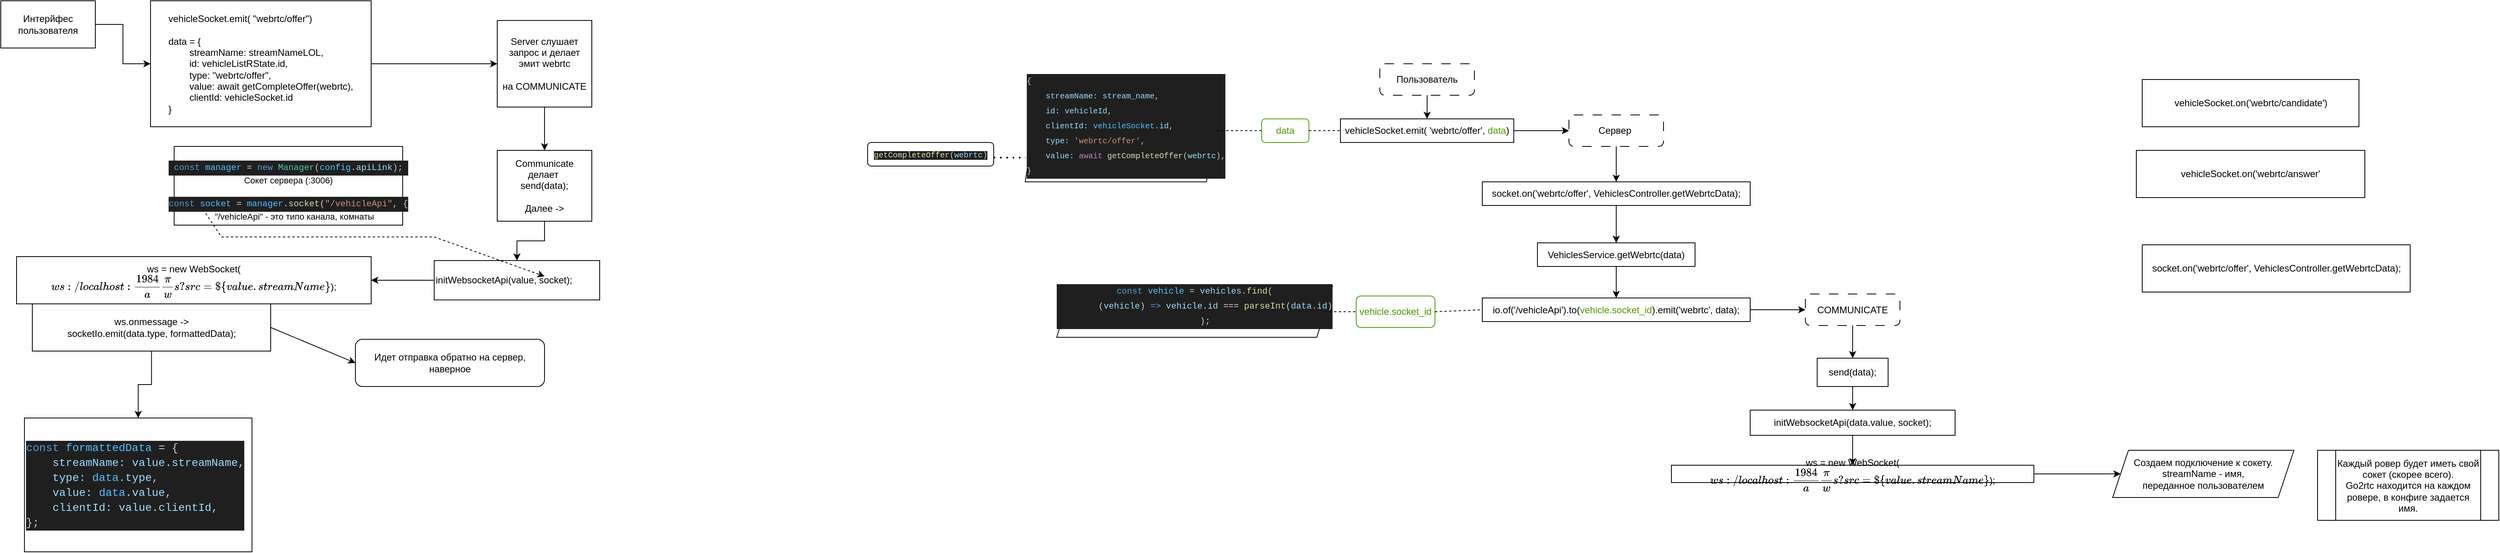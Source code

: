 <mxfile version="24.2.2" type="github">
  <diagram name="Страница — 1" id="N2BBvwz7dYq2u03mfkgw">
    <mxGraphModel dx="1509" dy="824" grid="1" gridSize="10" guides="1" tooltips="1" connect="1" arrows="1" fold="1" page="1" pageScale="1" pageWidth="827" pageHeight="1169" math="0" shadow="0">
      <root>
        <mxCell id="0" />
        <mxCell id="1" parent="0" />
        <mxCell id="JpSsH_3zQxGx-G5elUN2-3" value="" style="edgeStyle=orthogonalEdgeStyle;rounded=0;orthogonalLoop=1;jettySize=auto;html=1;" parent="1" source="JpSsH_3zQxGx-G5elUN2-1" target="JpSsH_3zQxGx-G5elUN2-2" edge="1">
          <mxGeometry relative="1" as="geometry" />
        </mxCell>
        <mxCell id="JpSsH_3zQxGx-G5elUN2-1" value="Интерйфес пользователя" style="rounded=0;whiteSpace=wrap;html=1;" parent="1" vertex="1">
          <mxGeometry x="30" y="40" width="120" height="60" as="geometry" />
        </mxCell>
        <mxCell id="JpSsH_3zQxGx-G5elUN2-5" value="" style="edgeStyle=orthogonalEdgeStyle;rounded=0;orthogonalLoop=1;jettySize=auto;html=1;" parent="1" source="JpSsH_3zQxGx-G5elUN2-2" target="JpSsH_3zQxGx-G5elUN2-4" edge="1">
          <mxGeometry relative="1" as="geometry" />
        </mxCell>
        <mxCell id="JpSsH_3zQxGx-G5elUN2-2" value="&lt;div style=&quot;text-align: left;&quot;&gt;vehicleSocket.emit( &quot;webrtc/offer&quot;)&lt;br&gt;&lt;/div&gt;&lt;div style=&quot;text-align: left;&quot;&gt;&lt;span style=&quot;white-space: normal;&quot;&gt;&lt;br&gt;data = {&lt;/span&gt;&lt;/div&gt;&lt;div style=&quot;text-align: left;&quot;&gt;&lt;span style=&quot;white-space: normal;&quot;&gt;&lt;span style=&quot;white-space: pre;&quot;&gt;&#x9;&lt;/span&gt;streamName: streamNameLOL,&lt;/span&gt;&lt;/div&gt;&lt;div style=&quot;text-align: left;&quot;&gt;&lt;span style=&quot;background-color: initial;&quot;&gt;&lt;span style=&quot;white-space: pre;&quot;&gt;&#x9;&lt;/span&gt;id: vehicleListRState.id,&lt;/span&gt;&lt;/div&gt;&lt;div style=&quot;text-align: left;&quot;&gt;&lt;span style=&quot;white-space: normal;&quot;&gt;&lt;span style=&quot;white-space:pre&quot;&gt;&#x9;&lt;/span&gt;type: &quot;webrtc/offer&quot;,&lt;/span&gt;&lt;/div&gt;&lt;div style=&quot;text-align: left;&quot;&gt;&lt;span style=&quot;white-space: normal;&quot;&gt;&lt;span style=&quot;white-space:pre&quot;&gt;&#x9;&lt;/span&gt;value: await getCompleteOffer(webrtc),&lt;/span&gt;&lt;/div&gt;&lt;div style=&quot;text-align: left;&quot;&gt;&lt;span style=&quot;white-space: normal;&quot;&gt;&lt;span style=&quot;white-space:pre&quot;&gt;&#x9;&lt;/span&gt;clientId: vehicleSocket.id&lt;/span&gt;&lt;/div&gt;&lt;div style=&quot;text-align: left;&quot;&gt;&lt;span style=&quot;white-space: normal;&quot;&gt;}&lt;br&gt;&lt;/span&gt;&lt;/div&gt;" style="whiteSpace=wrap;html=1;rounded=0;" parent="1" vertex="1">
          <mxGeometry x="220" y="40" width="280" height="160" as="geometry" />
        </mxCell>
        <mxCell id="JpSsH_3zQxGx-G5elUN2-7" value="" style="edgeStyle=orthogonalEdgeStyle;rounded=0;orthogonalLoop=1;jettySize=auto;html=1;" parent="1" source="JpSsH_3zQxGx-G5elUN2-4" target="JpSsH_3zQxGx-G5elUN2-6" edge="1">
          <mxGeometry relative="1" as="geometry" />
        </mxCell>
        <mxCell id="JpSsH_3zQxGx-G5elUN2-4" value="Server слушает запрос и делает эмит webrtc&lt;br&gt;&lt;br&gt;&lt;div&gt;на COMMUNICATE&lt;/div&gt;" style="whiteSpace=wrap;html=1;rounded=0;" parent="1" vertex="1">
          <mxGeometry x="660" y="65" width="120" height="110" as="geometry" />
        </mxCell>
        <mxCell id="JpSsH_3zQxGx-G5elUN2-10" value="" style="edgeStyle=orthogonalEdgeStyle;rounded=0;orthogonalLoop=1;jettySize=auto;html=1;" parent="1" source="JpSsH_3zQxGx-G5elUN2-6" target="JpSsH_3zQxGx-G5elUN2-9" edge="1">
          <mxGeometry relative="1" as="geometry" />
        </mxCell>
        <mxCell id="JpSsH_3zQxGx-G5elUN2-6" value="Communicate делает&amp;nbsp;&lt;div&gt;send(data);&lt;/div&gt;&lt;div&gt;&lt;br&gt;&lt;/div&gt;&lt;div&gt;Далее -&amp;gt;&lt;/div&gt;" style="whiteSpace=wrap;html=1;rounded=0;" parent="1" vertex="1">
          <mxGeometry x="660" y="230" width="120" height="90" as="geometry" />
        </mxCell>
        <mxCell id="JpSsH_3zQxGx-G5elUN2-12" value="" style="edgeStyle=orthogonalEdgeStyle;rounded=0;orthogonalLoop=1;jettySize=auto;html=1;" parent="1" source="JpSsH_3zQxGx-G5elUN2-9" target="JpSsH_3zQxGx-G5elUN2-11" edge="1">
          <mxGeometry relative="1" as="geometry" />
        </mxCell>
        <UserObject label="initWebsocketApi(value, socket);" id="JpSsH_3zQxGx-G5elUN2-9">
          <mxCell style="whiteSpace=wrap;html=1;rounded=0;align=left;" parent="1" vertex="1">
            <mxGeometry x="580" y="370" width="210" height="50" as="geometry" />
          </mxCell>
        </UserObject>
        <mxCell id="JpSsH_3zQxGx-G5elUN2-11" value="ws = new WebSocket(`ws://localhost:1984/api/ws?src=${value.streamName}`);" style="whiteSpace=wrap;html=1;align=center;rounded=0;" parent="1" vertex="1">
          <mxGeometry x="50" y="365" width="450" height="60" as="geometry" />
        </mxCell>
        <mxCell id="JpSsH_3zQxGx-G5elUN2-26" value="" style="edgeStyle=orthogonalEdgeStyle;rounded=0;orthogonalLoop=1;jettySize=auto;html=1;" parent="1" source="JpSsH_3zQxGx-G5elUN2-17" target="JpSsH_3zQxGx-G5elUN2-25" edge="1">
          <mxGeometry relative="1" as="geometry" />
        </mxCell>
        <UserObject label="ws.onmessage -&amp;gt;&lt;div&gt;socketIo.emit(data.type, formattedData);&lt;/div&gt;" id="JpSsH_3zQxGx-G5elUN2-17">
          <mxCell style="rounded=0;whiteSpace=wrap;html=1;" parent="1" vertex="1">
            <mxGeometry x="70" y="425" width="302.5" height="60" as="geometry" />
          </mxCell>
        </UserObject>
        <mxCell id="JpSsH_3zQxGx-G5elUN2-21" value="Идет отправка обратно на сервер, наверное" style="rounded=1;whiteSpace=wrap;html=1;" parent="1" vertex="1">
          <mxGeometry x="480" y="470" width="240" height="60" as="geometry" />
        </mxCell>
        <mxCell id="JpSsH_3zQxGx-G5elUN2-22" value="" style="endArrow=classic;html=1;rounded=0;exitX=1;exitY=0.5;exitDx=0;exitDy=0;entryX=0;entryY=0.5;entryDx=0;entryDy=0;" parent="1" source="JpSsH_3zQxGx-G5elUN2-17" target="JpSsH_3zQxGx-G5elUN2-21" edge="1">
          <mxGeometry width="50" height="50" relative="1" as="geometry">
            <mxPoint x="390" y="290" as="sourcePoint" />
            <mxPoint x="440" y="240" as="targetPoint" />
          </mxGeometry>
        </mxCell>
        <mxCell id="JpSsH_3zQxGx-G5elUN2-25" value="&lt;br&gt;&lt;div style=&quot;color: #cccccc;background-color: #1f1f1f;font-family: Consolas, &#39;Courier New&#39;, monospace;font-weight: normal;font-size: 14px;line-height: 19px;white-space: pre;&quot;&gt;&lt;div&gt;&lt;span style=&quot;color: #569cd6;&quot;&gt;const&lt;/span&gt;&lt;span style=&quot;color: #cccccc;&quot;&gt; &lt;/span&gt;&lt;span style=&quot;color: #4fc1ff;&quot;&gt;formattedData&lt;/span&gt;&lt;span style=&quot;color: #cccccc;&quot;&gt; &lt;/span&gt;&lt;span style=&quot;color: #d4d4d4;&quot;&gt;=&lt;/span&gt;&lt;span style=&quot;color: #cccccc;&quot;&gt; {&lt;/span&gt;&lt;/div&gt;&lt;div&gt;&lt;span style=&quot;color: #cccccc;&quot;&gt;&amp;nbsp; &amp;nbsp; &lt;/span&gt;&lt;span style=&quot;color: #9cdcfe;&quot;&gt;streamName&lt;/span&gt;&lt;span style=&quot;color: #9cdcfe;&quot;&gt;:&lt;/span&gt;&lt;span style=&quot;color: #cccccc;&quot;&gt; &lt;/span&gt;&lt;span style=&quot;color: #9cdcfe;&quot;&gt;value&lt;/span&gt;&lt;span style=&quot;color: #cccccc;&quot;&gt;.&lt;/span&gt;&lt;span style=&quot;color: #9cdcfe;&quot;&gt;streamName&lt;/span&gt;&lt;span style=&quot;color: #cccccc;&quot;&gt;,&lt;/span&gt;&lt;/div&gt;&lt;div&gt;&lt;span style=&quot;color: #cccccc;&quot;&gt;&amp;nbsp; &amp;nbsp; &lt;/span&gt;&lt;span style=&quot;color: #9cdcfe;&quot;&gt;type&lt;/span&gt;&lt;span style=&quot;color: #9cdcfe;&quot;&gt;:&lt;/span&gt;&lt;span style=&quot;color: #cccccc;&quot;&gt; &lt;/span&gt;&lt;span style=&quot;color: #4fc1ff;&quot;&gt;data&lt;/span&gt;&lt;span style=&quot;color: #cccccc;&quot;&gt;.&lt;/span&gt;&lt;span style=&quot;color: #9cdcfe;&quot;&gt;type&lt;/span&gt;&lt;span style=&quot;color: #cccccc;&quot;&gt;,&lt;/span&gt;&lt;/div&gt;&lt;div&gt;&lt;span style=&quot;color: #cccccc;&quot;&gt;&amp;nbsp; &amp;nbsp; &lt;/span&gt;&lt;span style=&quot;color: #9cdcfe;&quot;&gt;value&lt;/span&gt;&lt;span style=&quot;color: #9cdcfe;&quot;&gt;:&lt;/span&gt;&lt;span style=&quot;color: #cccccc;&quot;&gt; &lt;/span&gt;&lt;span style=&quot;color: #4fc1ff;&quot;&gt;data&lt;/span&gt;&lt;span style=&quot;color: #cccccc;&quot;&gt;.&lt;/span&gt;&lt;span style=&quot;color: #9cdcfe;&quot;&gt;value&lt;/span&gt;&lt;span style=&quot;color: #cccccc;&quot;&gt;,&lt;/span&gt;&lt;/div&gt;&lt;div&gt;&lt;span style=&quot;color: #cccccc;&quot;&gt;&amp;nbsp; &amp;nbsp; &lt;/span&gt;&lt;span style=&quot;color: #9cdcfe;&quot;&gt;clientId&lt;/span&gt;&lt;span style=&quot;color: #9cdcfe;&quot;&gt;:&lt;/span&gt;&lt;span style=&quot;color: #cccccc;&quot;&gt; &lt;/span&gt;&lt;span style=&quot;color: #9cdcfe;&quot;&gt;value&lt;/span&gt;&lt;span style=&quot;color: #cccccc;&quot;&gt;.&lt;/span&gt;&lt;span style=&quot;color: #9cdcfe;&quot;&gt;clientId&lt;/span&gt;&lt;span style=&quot;color: #cccccc;&quot;&gt;,&lt;/span&gt;&lt;/div&gt;&lt;div&gt;&lt;span style=&quot;color: #cccccc;&quot;&gt;};&lt;/span&gt;&lt;/div&gt;&lt;/div&gt;&lt;div&gt;&lt;br/&gt;&lt;/div&gt;" style="whiteSpace=wrap;html=1;rounded=0;align=left;" parent="1" vertex="1">
          <mxGeometry x="60.01" y="570" width="288.75" height="170" as="geometry" />
        </mxCell>
        <mxCell id="JpSsH_3zQxGx-G5elUN2-27" value="&lt;br style=&quot;font-size: 11px;&quot;&gt;&lt;div style=&quot;color: rgb(204, 204, 204); background-color: rgb(31, 31, 31); font-family: Consolas, &amp;quot;Courier New&amp;quot;, monospace; font-weight: normal; font-size: 11px; line-height: 19px; white-space: pre;&quot;&gt;&lt;div style=&quot;font-size: 11px;&quot;&gt;&lt;span style=&quot;color: rgb(86, 156, 214); font-size: 11px;&quot;&gt;const&lt;/span&gt;&lt;span style=&quot;color: rgb(204, 204, 204); font-size: 11px;&quot;&gt; &lt;/span&gt;&lt;span style=&quot;color: rgb(79, 193, 255); font-size: 11px;&quot;&gt;manager&lt;/span&gt;&lt;span style=&quot;color: rgb(204, 204, 204); font-size: 11px;&quot;&gt; &lt;/span&gt;&lt;span style=&quot;color: rgb(212, 212, 212); font-size: 11px;&quot;&gt;=&lt;/span&gt;&lt;span style=&quot;color: rgb(204, 204, 204); font-size: 11px;&quot;&gt; &lt;/span&gt;&lt;span style=&quot;color: rgb(86, 156, 214); font-size: 11px;&quot;&gt;new&lt;/span&gt;&lt;span style=&quot;color: rgb(204, 204, 204); font-size: 11px;&quot;&gt; &lt;/span&gt;&lt;span style=&quot;color: rgb(78, 201, 176); font-size: 11px;&quot;&gt;Manager&lt;/span&gt;&lt;span style=&quot;color: rgb(204, 204, 204); font-size: 11px;&quot;&gt;(&lt;/span&gt;&lt;span style=&quot;color: rgb(79, 193, 255); font-size: 11px;&quot;&gt;config&lt;/span&gt;&lt;span style=&quot;color: rgb(204, 204, 204); font-size: 11px;&quot;&gt;.&lt;/span&gt;&lt;span style=&quot;color: rgb(156, 220, 254); font-size: 11px;&quot;&gt;apiLink&lt;/span&gt;&lt;span style=&quot;color: rgb(204, 204, 204); font-size: 11px;&quot;&gt;);&lt;/span&gt;&lt;/div&gt;&lt;/div&gt;Сокет сервера (:3006)&lt;div style=&quot;font-size: 11px;&quot;&gt;&lt;br style=&quot;font-size: 11px;&quot;&gt;&lt;/div&gt;&lt;div style=&quot;font-size: 11px;&quot;&gt;&lt;div style=&quot;color: rgb(204, 204, 204); background-color: rgb(31, 31, 31); font-family: Consolas, &amp;quot;Courier New&amp;quot;, monospace; font-size: 11px; line-height: 19px; white-space: pre;&quot;&gt;&lt;span style=&quot;color: rgb(86, 156, 214); font-size: 11px;&quot;&gt;const&lt;/span&gt; &lt;span style=&quot;color: rgb(79, 193, 255); font-size: 11px;&quot;&gt;socket&lt;/span&gt; &lt;span style=&quot;color: rgb(212, 212, 212); font-size: 11px;&quot;&gt;=&lt;/span&gt; &lt;span style=&quot;color: rgb(79, 193, 255); font-size: 11px;&quot;&gt;manager&lt;/span&gt;.&lt;span style=&quot;color: rgb(220, 220, 170); font-size: 11px;&quot;&gt;socket&lt;/span&gt;(&lt;span style=&quot;color: rgb(206, 145, 120); font-size: 11px;&quot;&gt;&quot;/vehicleApi&quot;&lt;/span&gt;, {&lt;/div&gt;&amp;nbsp; &amp;nbsp; &amp;nbsp;&quot;/vehicleApi&quot; - это типо канала, комнаты&lt;br style=&quot;font-size: 11px;&quot;&gt;&lt;/div&gt;" style="rounded=0;whiteSpace=wrap;html=1;fontSize=11;" parent="1" vertex="1">
          <mxGeometry x="250" y="225" width="290" height="100" as="geometry" />
        </mxCell>
        <mxCell id="ZGbc0jheP5GNqV0KJYv2-5" value="" style="endArrow=classic;html=1;rounded=0;exitX=0.138;exitY=0.85;exitDx=0;exitDy=0;exitPerimeter=0;entryX=0.667;entryY=0.4;entryDx=0;entryDy=0;entryPerimeter=0;dashed=1;" parent="1" source="JpSsH_3zQxGx-G5elUN2-27" target="JpSsH_3zQxGx-G5elUN2-9" edge="1">
          <mxGeometry width="50" height="50" relative="1" as="geometry">
            <mxPoint x="390" y="510" as="sourcePoint" />
            <mxPoint x="440" y="460" as="targetPoint" />
            <Array as="points">
              <mxPoint x="310" y="340" />
              <mxPoint x="580" y="340" />
            </Array>
          </mxGeometry>
        </mxCell>
        <mxCell id="eRhAELS6R_RbNOVsheLl-6" value="vehicleSocket.emit( &#39;webrtc/offer&#39;, &lt;font color=&quot;#4d9900&quot;&gt;data&lt;/font&gt;)" style="rounded=0;whiteSpace=wrap;html=1;" vertex="1" parent="1">
          <mxGeometry x="1730" y="190" width="220" height="30" as="geometry" />
        </mxCell>
        <UserObject label="vehicleSocket.on(&#39;webrtc/candidate&#39;)" id="eRhAELS6R_RbNOVsheLl-7">
          <mxCell style="rounded=0;whiteSpace=wrap;html=1;" vertex="1" parent="1">
            <mxGeometry x="2747.5" y="140" width="275" height="60" as="geometry" />
          </mxCell>
        </UserObject>
        <UserObject label="socket.on(&#39;webrtc/offer&#39;, VehiclesController.getWebrtcData);" id="eRhAELS6R_RbNOVsheLl-8">
          <mxCell style="rounded=0;whiteSpace=wrap;html=1;" vertex="1" parent="1">
            <mxGeometry x="2747.5" y="350" width="340" height="60" as="geometry" />
          </mxCell>
        </UserObject>
        <mxCell id="eRhAELS6R_RbNOVsheLl-9" value="vehicleSocket.on(&#39;webrtc/answer&#39;" style="rounded=0;whiteSpace=wrap;html=1;" vertex="1" parent="1">
          <mxGeometry x="2740" y="230" width="290" height="60" as="geometry" />
        </mxCell>
        <mxCell id="eRhAELS6R_RbNOVsheLl-10" value="Пользователь" style="rounded=1;whiteSpace=wrap;html=1;dashed=1;dashPattern=12 12;" vertex="1" parent="1">
          <mxGeometry x="1780" y="120" width="120" height="40" as="geometry" />
        </mxCell>
        <mxCell id="eRhAELS6R_RbNOVsheLl-11" value="Сервер&amp;nbsp;" style="rounded=1;whiteSpace=wrap;html=1;dashed=1;dashPattern=12 12;" vertex="1" parent="1">
          <mxGeometry x="2020" y="185" width="120" height="40" as="geometry" />
        </mxCell>
        <mxCell id="eRhAELS6R_RbNOVsheLl-12" value="" style="endArrow=classic;html=1;rounded=0;exitX=0.5;exitY=1;exitDx=0;exitDy=0;entryX=0.5;entryY=0;entryDx=0;entryDy=0;" edge="1" parent="1" source="eRhAELS6R_RbNOVsheLl-10" target="eRhAELS6R_RbNOVsheLl-6">
          <mxGeometry width="50" height="50" relative="1" as="geometry">
            <mxPoint x="1910" y="620" as="sourcePoint" />
            <mxPoint x="1960" y="570" as="targetPoint" />
          </mxGeometry>
        </mxCell>
        <mxCell id="eRhAELS6R_RbNOVsheLl-14" value="" style="endArrow=classic;html=1;rounded=0;entryX=0;entryY=0.5;entryDx=0;entryDy=0;exitX=1;exitY=0.5;exitDx=0;exitDy=0;" edge="1" parent="1" source="eRhAELS6R_RbNOVsheLl-6" target="eRhAELS6R_RbNOVsheLl-11">
          <mxGeometry width="50" height="50" relative="1" as="geometry">
            <mxPoint x="2125" y="240" as="sourcePoint" />
            <mxPoint x="2175" y="190" as="targetPoint" />
          </mxGeometry>
        </mxCell>
        <mxCell id="eRhAELS6R_RbNOVsheLl-15" value="" style="endArrow=classic;html=1;rounded=0;exitX=0.5;exitY=1;exitDx=0;exitDy=0;" edge="1" parent="1" source="eRhAELS6R_RbNOVsheLl-11" target="eRhAELS6R_RbNOVsheLl-16">
          <mxGeometry width="50" height="50" relative="1" as="geometry">
            <mxPoint x="2400" y="260" as="sourcePoint" />
            <mxPoint x="2350" y="130" as="targetPoint" />
          </mxGeometry>
        </mxCell>
        <mxCell id="eRhAELS6R_RbNOVsheLl-19" value="" style="edgeStyle=orthogonalEdgeStyle;rounded=0;orthogonalLoop=1;jettySize=auto;html=1;" edge="1" parent="1" source="eRhAELS6R_RbNOVsheLl-16" target="eRhAELS6R_RbNOVsheLl-18">
          <mxGeometry relative="1" as="geometry" />
        </mxCell>
        <mxCell id="eRhAELS6R_RbNOVsheLl-16" value="socket.on(&#39;webrtc/offer&#39;, VehiclesController.getWebrtcData);" style="rounded=0;whiteSpace=wrap;html=1;" vertex="1" parent="1">
          <mxGeometry x="1910" y="270" width="340" height="30" as="geometry" />
        </mxCell>
        <mxCell id="eRhAELS6R_RbNOVsheLl-22" value="" style="edgeStyle=orthogonalEdgeStyle;rounded=0;orthogonalLoop=1;jettySize=auto;html=1;entryX=0.5;entryY=0;entryDx=0;entryDy=0;" edge="1" parent="1" source="eRhAELS6R_RbNOVsheLl-18" target="eRhAELS6R_RbNOVsheLl-21">
          <mxGeometry relative="1" as="geometry">
            <mxPoint x="2050" y="399" as="targetPoint" />
          </mxGeometry>
        </mxCell>
        <mxCell id="eRhAELS6R_RbNOVsheLl-18" value="VehiclesService.getWebrtc(data)" style="whiteSpace=wrap;html=1;rounded=0;" vertex="1" parent="1">
          <mxGeometry x="1980" y="347.5" width="200" height="30" as="geometry" />
        </mxCell>
        <UserObject label="io.of(&#39;/vehicleApi&#39;).to(&lt;font color=&quot;#4d9900&quot;&gt;vehicle.socket_id&lt;/font&gt;).emit(&#39;webrtc&#39;, data);" id="eRhAELS6R_RbNOVsheLl-21">
          <mxCell style="whiteSpace=wrap;html=1;rounded=0;" vertex="1" parent="1">
            <mxGeometry x="1910" y="417.5" width="340" height="30" as="geometry" />
          </mxCell>
        </UserObject>
        <mxCell id="eRhAELS6R_RbNOVsheLl-24" value="&#xa;&lt;div style=&quot;color: rgb(204, 204, 204); background-color: rgb(31, 31, 31); font-family: Consolas, &amp;quot;Courier New&amp;quot;, monospace; font-weight: normal; font-size: 10px; line-height: 19px; white-space: pre;&quot;&gt;&lt;div style=&quot;font-size: 10px;&quot;&gt;&lt;span style=&quot;color: rgb(204, 204, 204); font-size: 10px;&quot;&gt;{&lt;/span&gt;&lt;/div&gt;&lt;div style=&quot;font-size: 10px;&quot;&gt;&lt;span style=&quot;color: rgb(204, 204, 204); font-size: 10px;&quot;&gt;&amp;nbsp; &amp;nbsp; &lt;/span&gt;&lt;span style=&quot;color: rgb(156, 220, 254); font-size: 10px;&quot;&gt;streamName&lt;/span&gt;&lt;span style=&quot;color: rgb(156, 220, 254); font-size: 10px;&quot;&gt;:&lt;/span&gt;&lt;span style=&quot;color: rgb(204, 204, 204); font-size: 10px;&quot;&gt; &lt;/span&gt;&lt;span style=&quot;color: rgb(156, 220, 254); font-size: 10px;&quot;&gt;stream_name&lt;/span&gt;&lt;span style=&quot;color: rgb(204, 204, 204); font-size: 10px;&quot;&gt;,&lt;/span&gt;&lt;/div&gt;&lt;div style=&quot;font-size: 10px;&quot;&gt;&lt;span style=&quot;color: rgb(204, 204, 204); font-size: 10px;&quot;&gt;&amp;nbsp; &amp;nbsp; &lt;/span&gt;&lt;span style=&quot;color: rgb(156, 220, 254); font-size: 10px;&quot;&gt;id&lt;/span&gt;&lt;span style=&quot;color: rgb(156, 220, 254); font-size: 10px;&quot;&gt;:&lt;/span&gt;&lt;span style=&quot;color: rgb(204, 204, 204); font-size: 10px;&quot;&gt; &lt;/span&gt;&lt;span style=&quot;color: rgb(156, 220, 254); font-size: 10px;&quot;&gt;vehicleId&lt;/span&gt;&lt;span style=&quot;color: rgb(204, 204, 204); font-size: 10px;&quot;&gt;,&lt;/span&gt;&lt;/div&gt;&lt;div style=&quot;font-size: 10px;&quot;&gt;&lt;span style=&quot;color: rgb(204, 204, 204); font-size: 10px;&quot;&gt;&amp;nbsp; &amp;nbsp; &lt;/span&gt;&lt;span style=&quot;color: rgb(156, 220, 254); font-size: 10px;&quot;&gt;clientId&lt;/span&gt;&lt;span style=&quot;color: rgb(156, 220, 254); font-size: 10px;&quot;&gt;:&lt;/span&gt;&lt;span style=&quot;color: rgb(204, 204, 204); font-size: 10px;&quot;&gt; &lt;/span&gt;&lt;span style=&quot;color: rgb(79, 193, 255); font-size: 10px;&quot;&gt;vehicleSocket&lt;/span&gt;&lt;span style=&quot;color: rgb(204, 204, 204); font-size: 10px;&quot;&gt;.&lt;/span&gt;&lt;span style=&quot;color: rgb(156, 220, 254); font-size: 10px;&quot;&gt;id&lt;/span&gt;&lt;span style=&quot;color: rgb(204, 204, 204); font-size: 10px;&quot;&gt;,&lt;/span&gt;&lt;/div&gt;&lt;div style=&quot;font-size: 10px;&quot;&gt;&lt;span style=&quot;color: rgb(204, 204, 204); font-size: 10px;&quot;&gt;&amp;nbsp; &amp;nbsp; &lt;/span&gt;&lt;span style=&quot;color: rgb(156, 220, 254); font-size: 10px;&quot;&gt;type&lt;/span&gt;&lt;span style=&quot;color: rgb(156, 220, 254); font-size: 10px;&quot;&gt;:&lt;/span&gt;&lt;span style=&quot;color: rgb(204, 204, 204); font-size: 10px;&quot;&gt; &lt;/span&gt;&lt;span style=&quot;color: rgb(206, 145, 120); font-size: 10px;&quot;&gt;&#39;webrtc/offer&#39;&lt;/span&gt;&lt;span style=&quot;color: rgb(204, 204, 204); font-size: 10px;&quot;&gt;,&lt;/span&gt;&lt;/div&gt;&lt;div style=&quot;font-size: 10px;&quot;&gt;&lt;span style=&quot;color: rgb(204, 204, 204); font-size: 10px;&quot;&gt;&amp;nbsp; &amp;nbsp; &lt;/span&gt;&lt;span style=&quot;color: rgb(156, 220, 254); font-size: 10px;&quot;&gt;value&lt;/span&gt;&lt;span style=&quot;color: rgb(156, 220, 254); font-size: 10px;&quot;&gt;:&lt;/span&gt;&lt;span style=&quot;color: rgb(204, 204, 204); font-size: 10px;&quot;&gt; &lt;/span&gt;&lt;span style=&quot;color: rgb(197, 134, 192); font-size: 10px;&quot;&gt;await&lt;/span&gt;&lt;span style=&quot;color: rgb(204, 204, 204); font-size: 10px;&quot;&gt; &lt;/span&gt;&lt;span style=&quot;color: rgb(220, 220, 170); font-size: 10px;&quot;&gt;getCompleteOffer&lt;/span&gt;&lt;span style=&quot;color: rgb(204, 204, 204); font-size: 10px;&quot;&gt;(&lt;/span&gt;&lt;span style=&quot;color: rgb(156, 220, 254); font-size: 10px;&quot;&gt;webrtc&lt;/span&gt;&lt;span style=&quot;color: rgb(204, 204, 204); font-size: 10px;&quot;&gt;),&lt;/span&gt;&lt;/div&gt;&lt;div style=&quot;font-size: 10px;&quot;&gt;&lt;span style=&quot;color: rgb(204, 204, 204); font-size: 10px;&quot;&gt;}&lt;/span&gt;&lt;/div&gt;&lt;/div&gt;&#xa;&#xa;" style="shape=parallelogram;perimeter=parallelogramPerimeter;whiteSpace=wrap;html=1;fixedSize=1;align=left;fontSize=10;" vertex="1" parent="1">
          <mxGeometry x="1330" y="140" width="250" height="130" as="geometry" />
        </mxCell>
        <mxCell id="eRhAELS6R_RbNOVsheLl-25" value="" style="endArrow=none;dashed=1;html=1;rounded=0;entryX=1;entryY=0.5;entryDx=0;entryDy=0;exitX=0;exitY=0.5;exitDx=0;exitDy=0;" edge="1" parent="1" source="eRhAELS6R_RbNOVsheLl-29" target="eRhAELS6R_RbNOVsheLl-24">
          <mxGeometry width="50" height="50" relative="1" as="geometry">
            <mxPoint x="1630" y="210" as="sourcePoint" />
            <mxPoint x="1970" y="430" as="targetPoint" />
          </mxGeometry>
        </mxCell>
        <mxCell id="eRhAELS6R_RbNOVsheLl-29" value="data" style="rounded=1;whiteSpace=wrap;html=1;fontColor=#4D9900;strokeColor=#4D9900;" vertex="1" parent="1">
          <mxGeometry x="1630" y="190" width="60" height="30" as="geometry" />
        </mxCell>
        <mxCell id="eRhAELS6R_RbNOVsheLl-30" value="" style="endArrow=none;dashed=1;html=1;rounded=0;entryX=0;entryY=0.5;entryDx=0;entryDy=0;exitX=1;exitY=0.5;exitDx=0;exitDy=0;" edge="1" parent="1" source="eRhAELS6R_RbNOVsheLl-29" target="eRhAELS6R_RbNOVsheLl-6">
          <mxGeometry width="50" height="50" relative="1" as="geometry">
            <mxPoint x="1640" y="220" as="sourcePoint" />
            <mxPoint x="1600" y="215" as="targetPoint" />
          </mxGeometry>
        </mxCell>
        <mxCell id="eRhAELS6R_RbNOVsheLl-31" value="&#xa;&lt;div style=&quot;color: rgb(204, 204, 204); background-color: rgb(31, 31, 31); font-family: Consolas, &amp;quot;Courier New&amp;quot;, monospace; font-weight: normal; font-size: 11px; line-height: 19px; white-space: pre;&quot;&gt;&lt;div style=&quot;font-size: 11px;&quot;&gt;&lt;span style=&quot;color: rgb(86, 156, 214); font-size: 11px;&quot;&gt;const&lt;/span&gt;&lt;span style=&quot;color: rgb(204, 204, 204); font-size: 11px;&quot;&gt; &lt;/span&gt;&lt;span style=&quot;color: rgb(79, 193, 255); font-size: 11px;&quot;&gt;vehicle&lt;/span&gt;&lt;span style=&quot;color: rgb(204, 204, 204); font-size: 11px;&quot;&gt; &lt;/span&gt;&lt;span style=&quot;color: rgb(212, 212, 212); font-size: 11px;&quot;&gt;=&lt;/span&gt;&lt;span style=&quot;color: rgb(204, 204, 204); font-size: 11px;&quot;&gt; &lt;/span&gt;&lt;span style=&quot;color: rgb(156, 220, 254); font-size: 11px;&quot;&gt;vehicles&lt;/span&gt;&lt;span style=&quot;color: rgb(204, 204, 204); font-size: 11px;&quot;&gt;.&lt;/span&gt;&lt;span style=&quot;color: rgb(220, 220, 170); font-size: 11px;&quot;&gt;find&lt;/span&gt;&lt;span style=&quot;color: rgb(204, 204, 204); font-size: 11px;&quot;&gt;(&lt;/span&gt;&lt;/div&gt;&lt;div style=&quot;font-size: 11px;&quot;&gt;&lt;span style=&quot;color: rgb(204, 204, 204); font-size: 11px;&quot;&gt;&amp;nbsp; &amp;nbsp; &amp;nbsp; &amp;nbsp; (&lt;/span&gt;&lt;span style=&quot;color: rgb(156, 220, 254); font-size: 11px;&quot;&gt;vehicle&lt;/span&gt;&lt;span style=&quot;color: rgb(204, 204, 204); font-size: 11px;&quot;&gt;) &lt;/span&gt;&lt;span style=&quot;color: rgb(86, 156, 214); font-size: 11px;&quot;&gt;=&amp;gt;&lt;/span&gt;&lt;span style=&quot;color: rgb(204, 204, 204); font-size: 11px;&quot;&gt; &lt;/span&gt;&lt;span style=&quot;color: rgb(156, 220, 254); font-size: 11px;&quot;&gt;vehicle&lt;/span&gt;&lt;span style=&quot;color: rgb(204, 204, 204); font-size: 11px;&quot;&gt;.&lt;/span&gt;&lt;span style=&quot;color: rgb(156, 220, 254); font-size: 11px;&quot;&gt;id&lt;/span&gt;&lt;span style=&quot;color: rgb(204, 204, 204); font-size: 11px;&quot;&gt; &lt;/span&gt;&lt;span style=&quot;color: rgb(212, 212, 212); font-size: 11px;&quot;&gt;===&lt;/span&gt;&lt;span style=&quot;color: rgb(204, 204, 204); font-size: 11px;&quot;&gt; &lt;/span&gt;&lt;span style=&quot;color: rgb(220, 220, 170); font-size: 11px;&quot;&gt;parseInt&lt;/span&gt;&lt;span style=&quot;color: rgb(204, 204, 204); font-size: 11px;&quot;&gt;(&lt;/span&gt;&lt;span style=&quot;color: rgb(156, 220, 254); font-size: 11px;&quot;&gt;data&lt;/span&gt;&lt;span style=&quot;color: rgb(204, 204, 204); font-size: 11px;&quot;&gt;.&lt;/span&gt;&lt;span style=&quot;color: rgb(156, 220, 254); font-size: 11px;&quot;&gt;id&lt;/span&gt;&lt;span style=&quot;color: rgb(204, 204, 204); font-size: 11px;&quot;&gt;)&lt;/span&gt;&lt;/div&gt;&lt;div style=&quot;font-size: 11px;&quot;&gt;&lt;span style=&quot;color: rgb(204, 204, 204); font-size: 11px;&quot;&gt;&amp;nbsp; &amp;nbsp; );&lt;/span&gt;&lt;/div&gt;&lt;/div&gt;&#xa;&#xa;" style="shape=parallelogram;perimeter=parallelogramPerimeter;whiteSpace=wrap;html=1;fixedSize=1;fontSize=11;" vertex="1" parent="1">
          <mxGeometry x="1370" y="402.5" width="350" height="65" as="geometry" />
        </mxCell>
        <mxCell id="eRhAELS6R_RbNOVsheLl-32" value="&lt;span style=&quot;font-family: Helvetica; font-size: 12px; font-style: normal; font-variant-ligatures: normal; font-variant-caps: normal; font-weight: 400; letter-spacing: normal; orphans: 2; text-align: center; text-indent: 0px; text-transform: none; widows: 2; word-spacing: 0px; -webkit-text-stroke-width: 0px; white-space: normal; background-color: rgb(251, 251, 251); text-decoration-thickness: initial; text-decoration-style: initial; text-decoration-color: initial; float: none; display: inline !important;&quot;&gt;vehicle.socket_id&lt;/span&gt;" style="rounded=1;whiteSpace=wrap;html=1;strokeColor=#4D9900;fontColor=#4D9900;" vertex="1" parent="1">
          <mxGeometry x="1750" y="415" width="100" height="40" as="geometry" />
        </mxCell>
        <mxCell id="eRhAELS6R_RbNOVsheLl-33" value="" style="endArrow=none;dashed=1;html=1;rounded=0;entryX=0;entryY=0.5;entryDx=0;entryDy=0;exitX=1;exitY=0.5;exitDx=0;exitDy=0;" edge="1" source="eRhAELS6R_RbNOVsheLl-32" parent="1" target="eRhAELS6R_RbNOVsheLl-21">
          <mxGeometry width="50" height="50" relative="1" as="geometry">
            <mxPoint x="1870" y="432.5" as="sourcePoint" />
            <mxPoint x="1680" y="495" as="targetPoint" />
          </mxGeometry>
        </mxCell>
        <mxCell id="eRhAELS6R_RbNOVsheLl-34" value="" style="endArrow=none;dashed=1;html=1;rounded=0;entryX=0;entryY=0.5;entryDx=0;entryDy=0;exitX=1;exitY=0.5;exitDx=0;exitDy=0;" edge="1" parent="1" source="eRhAELS6R_RbNOVsheLl-31" target="eRhAELS6R_RbNOVsheLl-32">
          <mxGeometry width="50" height="50" relative="1" as="geometry">
            <mxPoint x="1680" y="487.5" as="sourcePoint" />
            <mxPoint x="1940" y="555" as="targetPoint" />
          </mxGeometry>
        </mxCell>
        <mxCell id="eRhAELS6R_RbNOVsheLl-36" value="COMMUNICATE" style="rounded=1;whiteSpace=wrap;html=1;dashed=1;dashPattern=12 12;" vertex="1" parent="1">
          <mxGeometry x="2320" y="412.5" width="120" height="40" as="geometry" />
        </mxCell>
        <mxCell id="eRhAELS6R_RbNOVsheLl-38" value="" style="endArrow=classic;html=1;rounded=0;entryX=0;entryY=0.5;entryDx=0;entryDy=0;exitX=1;exitY=0.5;exitDx=0;exitDy=0;" edge="1" parent="1" source="eRhAELS6R_RbNOVsheLl-21" target="eRhAELS6R_RbNOVsheLl-36">
          <mxGeometry width="50" height="50" relative="1" as="geometry">
            <mxPoint x="2170" y="555" as="sourcePoint" />
            <mxPoint x="2240" y="555" as="targetPoint" />
          </mxGeometry>
        </mxCell>
        <mxCell id="eRhAELS6R_RbNOVsheLl-39" value="" style="endArrow=classic;html=1;rounded=0;exitX=0.5;exitY=1;exitDx=0;exitDy=0;entryX=0.5;entryY=0;entryDx=0;entryDy=0;" edge="1" parent="1" source="eRhAELS6R_RbNOVsheLl-36" target="eRhAELS6R_RbNOVsheLl-41">
          <mxGeometry width="50" height="50" relative="1" as="geometry">
            <mxPoint x="2260" y="443" as="sourcePoint" />
            <mxPoint x="2380" y="525" as="targetPoint" />
          </mxGeometry>
        </mxCell>
        <mxCell id="eRhAELS6R_RbNOVsheLl-43" value="" style="edgeStyle=orthogonalEdgeStyle;rounded=0;orthogonalLoop=1;jettySize=auto;html=1;" edge="1" parent="1" source="eRhAELS6R_RbNOVsheLl-41" target="eRhAELS6R_RbNOVsheLl-42">
          <mxGeometry relative="1" as="geometry" />
        </mxCell>
        <mxCell id="eRhAELS6R_RbNOVsheLl-41" value="send(data);" style="rounded=0;whiteSpace=wrap;html=1;" vertex="1" parent="1">
          <mxGeometry x="2335" y="494" width="90" height="36" as="geometry" />
        </mxCell>
        <mxCell id="eRhAELS6R_RbNOVsheLl-49" value="" style="edgeStyle=orthogonalEdgeStyle;rounded=0;orthogonalLoop=1;jettySize=auto;html=1;" edge="1" parent="1" source="eRhAELS6R_RbNOVsheLl-42" target="eRhAELS6R_RbNOVsheLl-47">
          <mxGeometry relative="1" as="geometry" />
        </mxCell>
        <mxCell id="eRhAELS6R_RbNOVsheLl-42" value="initWebsocketApi(data.value, socket);" style="whiteSpace=wrap;html=1;rounded=0;" vertex="1" parent="1">
          <mxGeometry x="2250" y="560" width="260" height="32" as="geometry" />
        </mxCell>
        <mxCell id="eRhAELS6R_RbNOVsheLl-44" value="" style="endArrow=none;dashed=1;html=1;dashPattern=1 3;strokeWidth=2;rounded=0;entryX=0.002;entryY=0.764;entryDx=0;entryDy=0;entryPerimeter=0;" edge="1" parent="1" target="eRhAELS6R_RbNOVsheLl-24">
          <mxGeometry width="50" height="50" relative="1" as="geometry">
            <mxPoint x="1250" y="239" as="sourcePoint" />
            <mxPoint x="1580" y="310" as="targetPoint" />
          </mxGeometry>
        </mxCell>
        <mxCell id="eRhAELS6R_RbNOVsheLl-45" value="&lt;span style=&quot;font-family: Consolas, &amp;quot;Courier New&amp;quot;, monospace; font-size: 10px; text-align: left; white-space: pre; background-color: rgb(31, 31, 31); color: rgb(220, 220, 170);&quot;&gt;getCompleteOffer&lt;/span&gt;&lt;span style=&quot;color: rgb(204, 204, 204); font-family: Consolas, &amp;quot;Courier New&amp;quot;, monospace; font-size: 10px; text-align: left; white-space: pre; background-color: rgb(31, 31, 31);&quot;&gt;(&lt;/span&gt;&lt;span style=&quot;font-family: Consolas, &amp;quot;Courier New&amp;quot;, monospace; font-size: 10px; text-align: left; white-space: pre; background-color: rgb(31, 31, 31); color: rgb(156, 220, 254);&quot;&gt;webrtc&lt;/span&gt;&lt;span style=&quot;color: rgb(204, 204, 204); font-family: Consolas, &amp;quot;Courier New&amp;quot;, monospace; font-size: 10px; text-align: left; white-space: pre; background-color: rgb(31, 31, 31);&quot;&gt;)&lt;/span&gt;" style="rounded=1;whiteSpace=wrap;html=1;" vertex="1" parent="1">
          <mxGeometry x="1130" y="220" width="160" height="30" as="geometry" />
        </mxCell>
        <mxCell id="eRhAELS6R_RbNOVsheLl-53" value="" style="edgeStyle=orthogonalEdgeStyle;rounded=0;orthogonalLoop=1;jettySize=auto;html=1;" edge="1" parent="1" source="eRhAELS6R_RbNOVsheLl-47" target="eRhAELS6R_RbNOVsheLl-52">
          <mxGeometry relative="1" as="geometry" />
        </mxCell>
        <mxCell id="eRhAELS6R_RbNOVsheLl-47" value="ws = new WebSocket(`ws://localhost:1984/api/ws?src=${value.streamName}`);" style="whiteSpace=wrap;html=1;rounded=0;" vertex="1" parent="1">
          <mxGeometry x="2150" y="630" width="460" height="22" as="geometry" />
        </mxCell>
        <mxCell id="eRhAELS6R_RbNOVsheLl-52" value="Создаем подключение к сокету.&lt;br&gt;&lt;div&gt;&lt;span style=&quot;background-color: initial;&quot;&gt;streamName - имя, переданное&lt;/span&gt;&amp;nbsp;пользователем&lt;/div&gt;" style="shape=parallelogram;perimeter=parallelogramPerimeter;whiteSpace=wrap;html=1;fixedSize=1;" vertex="1" parent="1">
          <mxGeometry x="2710" y="611" width="230" height="60" as="geometry" />
        </mxCell>
        <mxCell id="eRhAELS6R_RbNOVsheLl-54" value="Каждый ровер будет иметь свой сокет (скорее всего).&lt;div&gt;Go2rtc находится на каждом ровере, в конфиге задается имя.&lt;/div&gt;" style="shape=process;whiteSpace=wrap;html=1;backgroundOutline=1;" vertex="1" parent="1">
          <mxGeometry x="2970" y="611" width="230" height="89" as="geometry" />
        </mxCell>
      </root>
    </mxGraphModel>
  </diagram>
</mxfile>
